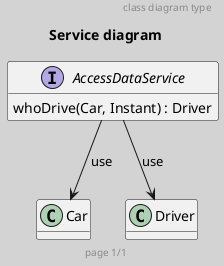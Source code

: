@startuml
skinparam backgroundColor lightgray
show methods
hide fields

header
class diagram type
endheader

title Service diagram

interface "AccessDataService" {
  whoDrive(Car, Instant) : Driver
}

"AccessDataService" --> "Car" : use
"AccessDataService" --> "Driver" : use

footer
page 1/1
endfooter

@enduml
